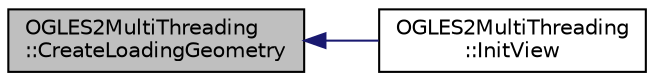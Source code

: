 digraph "OGLES2MultiThreading::CreateLoadingGeometry"
{
  edge [fontname="Helvetica",fontsize="10",labelfontname="Helvetica",labelfontsize="10"];
  node [fontname="Helvetica",fontsize="10",shape=record];
  rankdir="LR";
  Node1 [label="OGLES2MultiThreading\l::CreateLoadingGeometry",height=0.2,width=0.4,color="black", fillcolor="grey75", style="filled", fontcolor="black"];
  Node1 -> Node2 [dir="back",color="midnightblue",fontsize="10",style="solid"];
  Node2 [label="OGLES2MultiThreading\l::InitView",height=0.2,width=0.4,color="black", fillcolor="white", style="filled",URL="$class_o_g_l_e_s2_multi_threading.html#acbd0bc65afff1abdcbe55d0fef90418c"];
}
